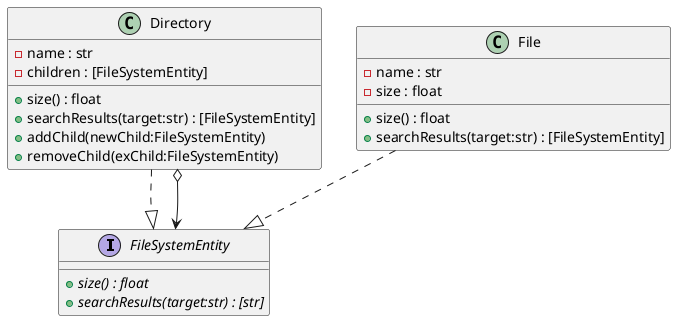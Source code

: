 @startuml

  interface FileSystemEntity{
    + {abstract} size() : float
    + {abstract} searchResults(target:str) : [str]
  }

  class Directory{
    - name : str
    - children : [FileSystemEntity]
    + size() : float
    + searchResults(target:str) : [FileSystemEntity]
    + addChild(newChild:FileSystemEntity)
    + removeChild(exChild:FileSystemEntity)
  }

  class File{
    - name : str
    - size : float
    + size() : float
    + searchResults(target:str) : [FileSystemEntity]
  }

  Directory ..|> FileSystemEntity
  File ..|> FileSystemEntity
  Directory o--> FileSystemEntity

@enduml
